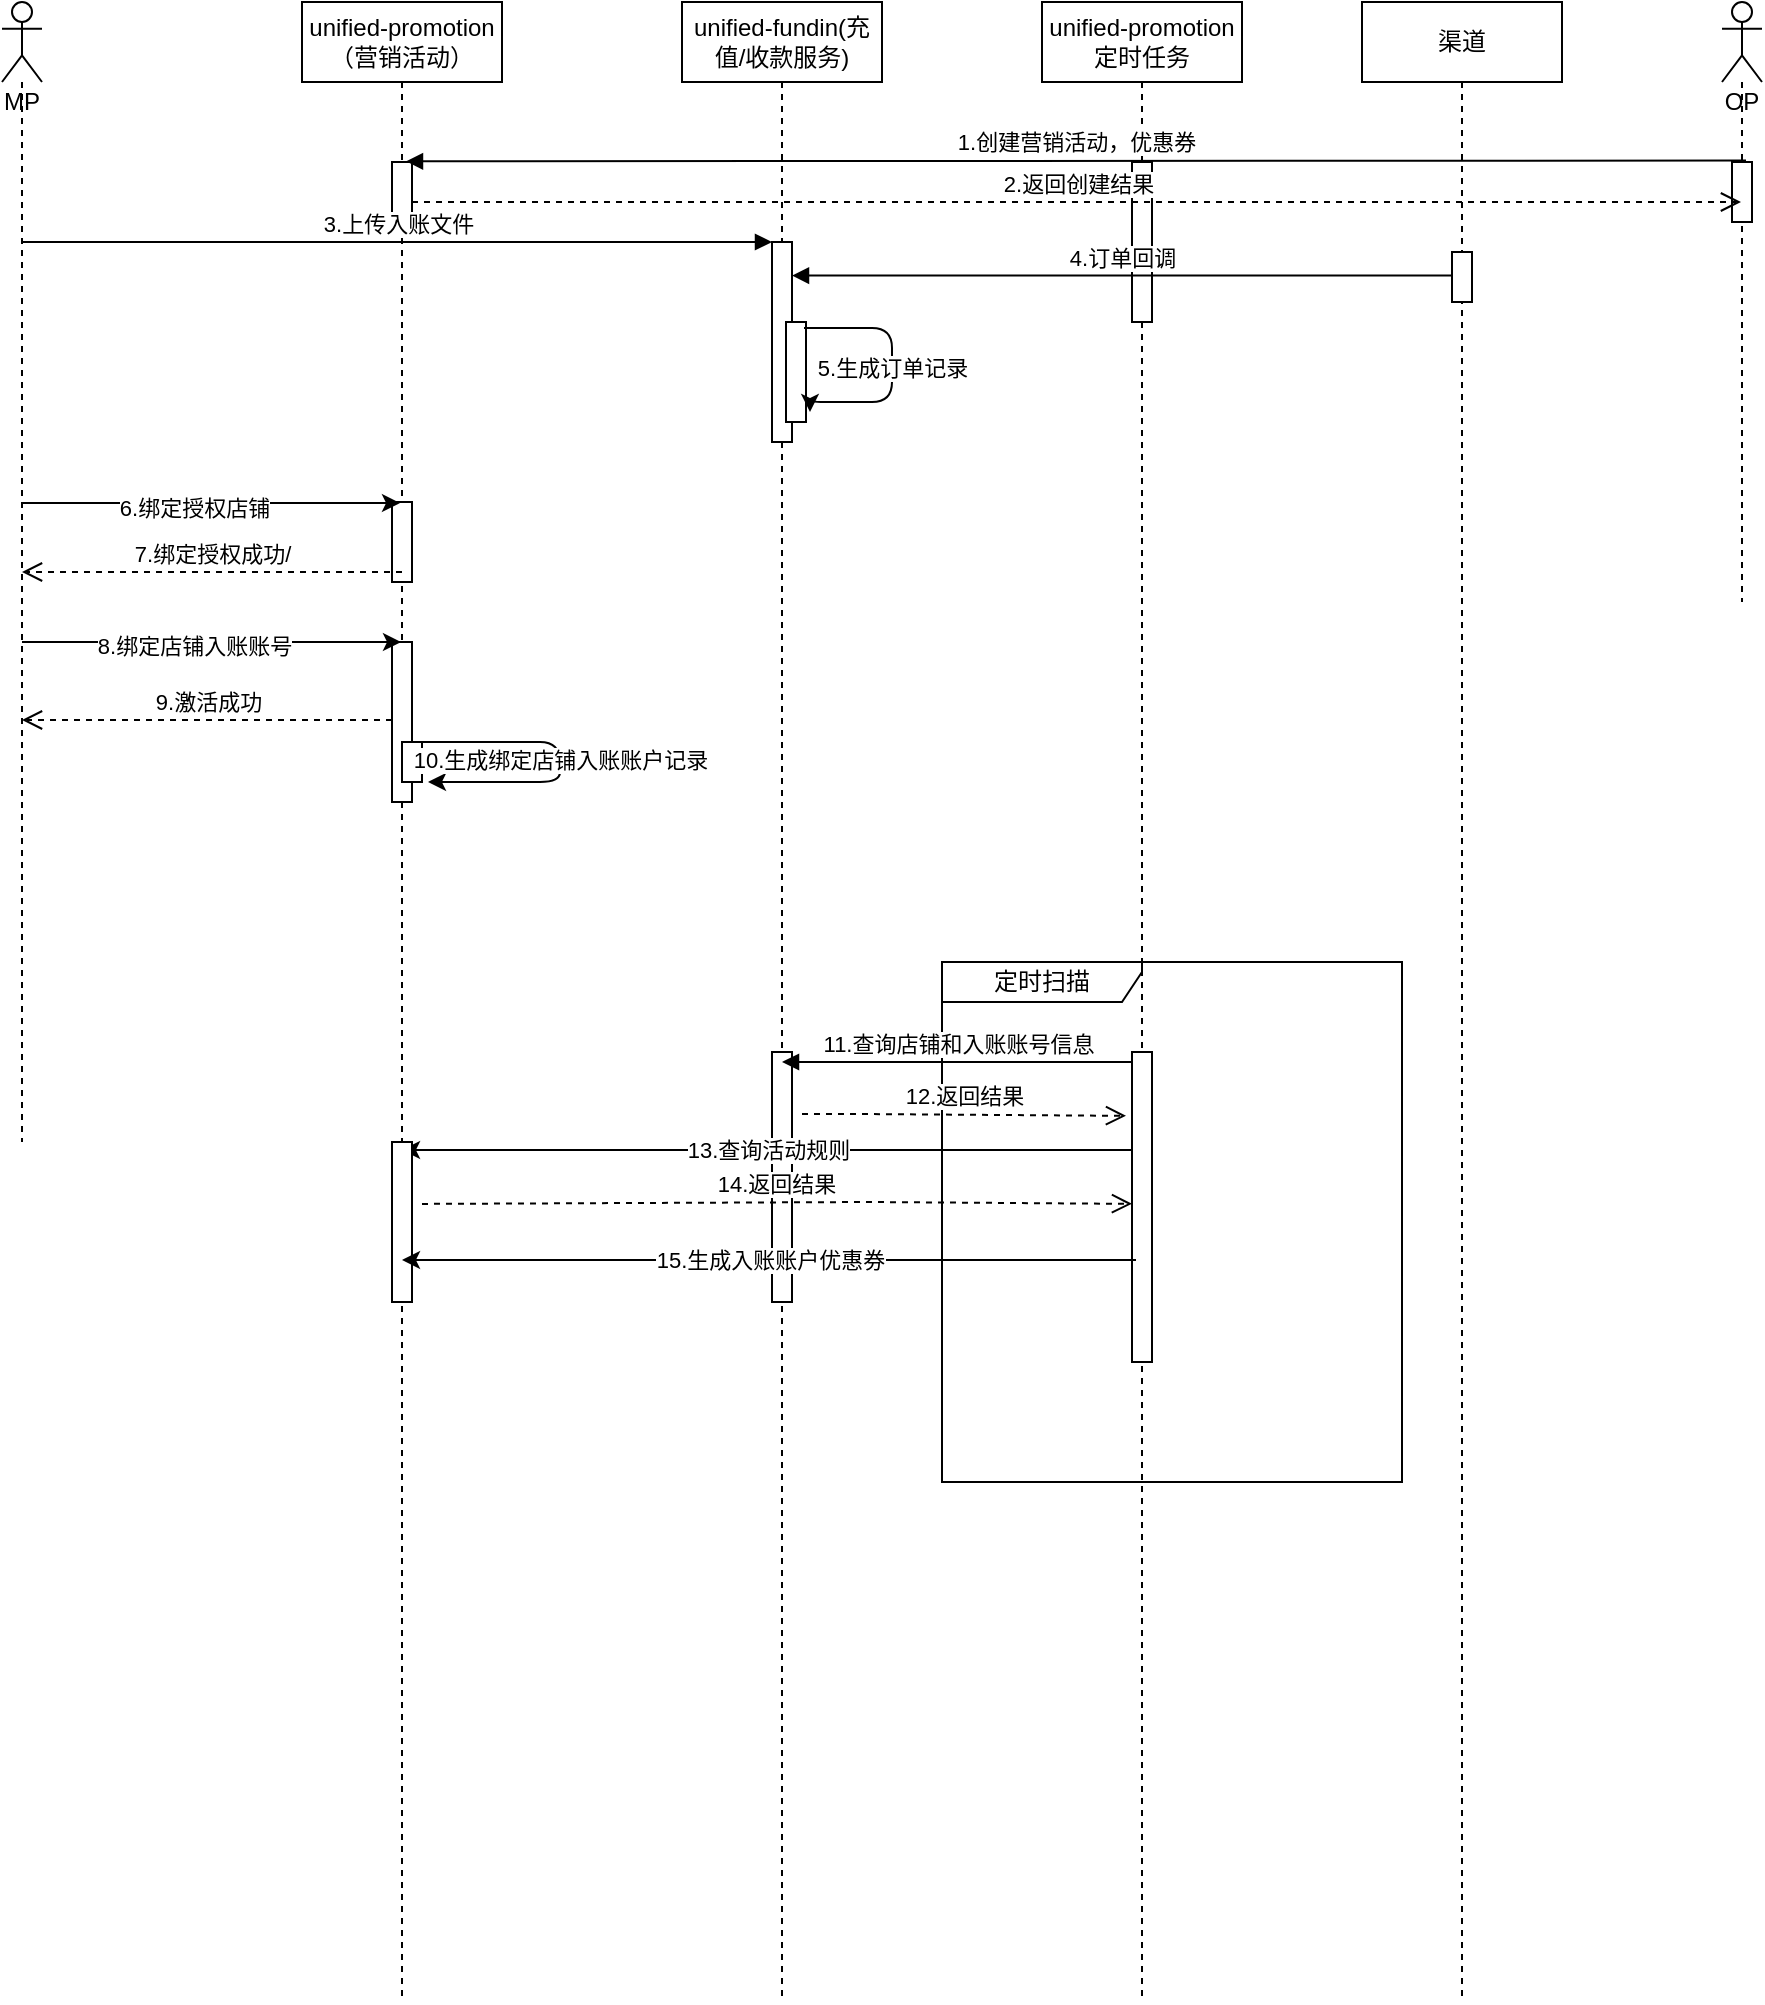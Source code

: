 <mxfile version="14.6.13" type="github">
  <diagram id="oK-42H29SPuLibGA3FoY" name="Page-1">
    <mxGraphModel dx="1422" dy="738" grid="1" gridSize="10" guides="1" tooltips="1" connect="1" arrows="1" fold="1" page="1" pageScale="1" pageWidth="827" pageHeight="1169" math="0" shadow="0">
      <root>
        <mxCell id="0" />
        <mxCell id="1" parent="0" />
        <mxCell id="FJxAa9fHk7rGvwItD7O2-1" value="MP" style="shape=umlLifeline;participant=umlActor;perimeter=lifelinePerimeter;whiteSpace=wrap;html=1;container=1;collapsible=0;recursiveResize=0;verticalAlign=top;spacingTop=36;outlineConnect=0;" vertex="1" parent="1">
          <mxGeometry x="90" y="120" width="20" height="570" as="geometry" />
        </mxCell>
        <mxCell id="FJxAa9fHk7rGvwItD7O2-2" value="unified-promotion（营销活动）" style="shape=umlLifeline;perimeter=lifelinePerimeter;whiteSpace=wrap;html=1;container=1;collapsible=0;recursiveResize=0;outlineConnect=0;" vertex="1" parent="1">
          <mxGeometry x="240" y="120" width="100" height="1000" as="geometry" />
        </mxCell>
        <mxCell id="FJxAa9fHk7rGvwItD7O2-6" value="" style="html=1;points=[];perimeter=orthogonalPerimeter;" vertex="1" parent="FJxAa9fHk7rGvwItD7O2-2">
          <mxGeometry x="45" y="80" width="10" height="30" as="geometry" />
        </mxCell>
        <mxCell id="FJxAa9fHk7rGvwItD7O2-3" value="unified-fundin(充值/收款服务)" style="shape=umlLifeline;perimeter=lifelinePerimeter;whiteSpace=wrap;html=1;container=1;collapsible=0;recursiveResize=0;outlineConnect=0;" vertex="1" parent="1">
          <mxGeometry x="430" y="120" width="100" height="1000" as="geometry" />
        </mxCell>
        <mxCell id="FJxAa9fHk7rGvwItD7O2-4" value="unified-promotion定时任务" style="shape=umlLifeline;perimeter=lifelinePerimeter;whiteSpace=wrap;html=1;container=1;collapsible=0;recursiveResize=0;outlineConnect=0;" vertex="1" parent="1">
          <mxGeometry x="610" y="120" width="100" height="1000" as="geometry" />
        </mxCell>
        <mxCell id="FJxAa9fHk7rGvwItD7O2-10" value="" style="html=1;points=[];perimeter=orthogonalPerimeter;" vertex="1" parent="1">
          <mxGeometry x="655" y="200" width="10" height="80" as="geometry" />
        </mxCell>
        <mxCell id="FJxAa9fHk7rGvwItD7O2-11" value="" style="html=1;points=[];perimeter=orthogonalPerimeter;" vertex="1" parent="1">
          <mxGeometry x="475" y="645" width="10" height="125" as="geometry" />
        </mxCell>
        <mxCell id="FJxAa9fHk7rGvwItD7O2-13" value="OP" style="shape=umlLifeline;participant=umlActor;perimeter=lifelinePerimeter;whiteSpace=wrap;html=1;container=1;collapsible=0;recursiveResize=0;verticalAlign=top;spacingTop=36;outlineConnect=0;" vertex="1" parent="1">
          <mxGeometry x="950" y="120" width="20" height="300" as="geometry" />
        </mxCell>
        <mxCell id="FJxAa9fHk7rGvwItD7O2-14" value="1.创建营销活动，优惠券" style="html=1;verticalAlign=bottom;endArrow=block;exitX=0.7;exitY=-0.025;exitDx=0;exitDy=0;exitPerimeter=0;entryX=0.7;entryY=-0.012;entryDx=0;entryDy=0;entryPerimeter=0;" edge="1" parent="1" source="FJxAa9fHk7rGvwItD7O2-15" target="FJxAa9fHk7rGvwItD7O2-6">
          <mxGeometry width="80" relative="1" as="geometry">
            <mxPoint x="780" y="200" as="sourcePoint" />
            <mxPoint x="790" y="240" as="targetPoint" />
          </mxGeometry>
        </mxCell>
        <mxCell id="FJxAa9fHk7rGvwItD7O2-15" value="" style="html=1;points=[];perimeter=orthogonalPerimeter;" vertex="1" parent="1">
          <mxGeometry x="955" y="200" width="10" height="30" as="geometry" />
        </mxCell>
        <mxCell id="FJxAa9fHk7rGvwItD7O2-16" value="2.返回创建结果" style="html=1;verticalAlign=bottom;endArrow=open;dashed=1;endSize=8;" edge="1" parent="1" source="FJxAa9fHk7rGvwItD7O2-6" target="FJxAa9fHk7rGvwItD7O2-13">
          <mxGeometry relative="1" as="geometry">
            <mxPoint x="430" y="250" as="sourcePoint" />
            <mxPoint x="350" y="250" as="targetPoint" />
            <Array as="points">
              <mxPoint x="510" y="220" />
            </Array>
          </mxGeometry>
        </mxCell>
        <mxCell id="FJxAa9fHk7rGvwItD7O2-18" value="3.上传入账文件" style="html=1;verticalAlign=bottom;endArrow=block;" edge="1" parent="1" source="FJxAa9fHk7rGvwItD7O2-1" target="FJxAa9fHk7rGvwItD7O2-17">
          <mxGeometry width="80" relative="1" as="geometry">
            <mxPoint x="150" y="250" as="sourcePoint" />
            <mxPoint x="230" y="250" as="targetPoint" />
            <Array as="points">
              <mxPoint x="220" y="240" />
            </Array>
          </mxGeometry>
        </mxCell>
        <mxCell id="FJxAa9fHk7rGvwItD7O2-19" value="渠道" style="shape=umlLifeline;perimeter=lifelinePerimeter;whiteSpace=wrap;html=1;container=1;collapsible=0;recursiveResize=0;outlineConnect=0;" vertex="1" parent="1">
          <mxGeometry x="770" y="120" width="100" height="1000" as="geometry" />
        </mxCell>
        <mxCell id="FJxAa9fHk7rGvwItD7O2-22" value="" style="html=1;points=[];perimeter=orthogonalPerimeter;" vertex="1" parent="1">
          <mxGeometry x="815" y="245" width="10" height="25" as="geometry" />
        </mxCell>
        <mxCell id="FJxAa9fHk7rGvwItD7O2-23" value="4.订单回调" style="html=1;verticalAlign=bottom;endArrow=block;entryX=1;entryY=0.338;entryDx=0;entryDy=0;entryPerimeter=0;" edge="1" parent="1">
          <mxGeometry width="80" relative="1" as="geometry">
            <mxPoint x="815" y="256.8" as="sourcePoint" />
            <mxPoint x="485" y="256.8" as="targetPoint" />
          </mxGeometry>
        </mxCell>
        <mxCell id="FJxAa9fHk7rGvwItD7O2-28" value="" style="html=1;points=[];perimeter=orthogonalPerimeter;" vertex="1" parent="1">
          <mxGeometry x="285" y="370" width="10" height="40" as="geometry" />
        </mxCell>
        <mxCell id="FJxAa9fHk7rGvwItD7O2-17" value="" style="html=1;points=[];perimeter=orthogonalPerimeter;" vertex="1" parent="1">
          <mxGeometry x="475" y="240" width="10" height="100" as="geometry" />
        </mxCell>
        <mxCell id="FJxAa9fHk7rGvwItD7O2-25" value="" style="html=1;points=[];perimeter=orthogonalPerimeter;" vertex="1" parent="1">
          <mxGeometry x="482" y="280" width="10" height="50" as="geometry" />
        </mxCell>
        <mxCell id="FJxAa9fHk7rGvwItD7O2-27" value="5.生成订单记录" style="endArrow=classic;html=1;exitX=0.9;exitY=0.06;exitDx=0;exitDy=0;exitPerimeter=0;edgeStyle=orthogonalEdgeStyle;entryX=1.2;entryY=0.9;entryDx=0;entryDy=0;entryPerimeter=0;" edge="1" parent="1" source="FJxAa9fHk7rGvwItD7O2-25" target="FJxAa9fHk7rGvwItD7O2-25">
          <mxGeometry width="50" height="50" relative="1" as="geometry">
            <mxPoint x="505" y="320" as="sourcePoint" />
            <mxPoint x="499" y="330" as="targetPoint" />
            <Array as="points">
              <mxPoint x="535" y="283" />
              <mxPoint x="535" y="320" />
              <mxPoint x="494" y="320" />
            </Array>
          </mxGeometry>
        </mxCell>
        <mxCell id="FJxAa9fHk7rGvwItD7O2-29" value="" style="html=1;points=[];perimeter=orthogonalPerimeter;" vertex="1" parent="1">
          <mxGeometry x="285" y="440" width="10" height="80" as="geometry" />
        </mxCell>
        <mxCell id="FJxAa9fHk7rGvwItD7O2-30" value="" style="endArrow=classic;html=1;entryX=0.4;entryY=0.013;entryDx=0;entryDy=0;entryPerimeter=0;" edge="1" parent="1" source="FJxAa9fHk7rGvwItD7O2-1" target="FJxAa9fHk7rGvwItD7O2-28">
          <mxGeometry width="50" height="50" relative="1" as="geometry">
            <mxPoint x="140" y="420" as="sourcePoint" />
            <mxPoint x="190" y="370" as="targetPoint" />
          </mxGeometry>
        </mxCell>
        <mxCell id="FJxAa9fHk7rGvwItD7O2-31" value="6.绑定授权店铺" style="edgeLabel;html=1;align=center;verticalAlign=middle;resizable=0;points=[];" vertex="1" connectable="0" parent="FJxAa9fHk7rGvwItD7O2-30">
          <mxGeometry x="-0.108" y="-2" relative="1" as="geometry">
            <mxPoint x="1" as="offset" />
          </mxGeometry>
        </mxCell>
        <mxCell id="FJxAa9fHk7rGvwItD7O2-32" value="7.绑定授权成功/" style="html=1;verticalAlign=bottom;endArrow=open;dashed=1;endSize=8;" edge="1" parent="1" target="FJxAa9fHk7rGvwItD7O2-1">
          <mxGeometry relative="1" as="geometry">
            <mxPoint x="290" y="405" as="sourcePoint" />
            <mxPoint x="944.5" y="404.5" as="targetPoint" />
            <Array as="points">
              <mxPoint x="160" y="405" />
            </Array>
          </mxGeometry>
        </mxCell>
        <mxCell id="FJxAa9fHk7rGvwItD7O2-34" value="" style="endArrow=classic;html=1;entryX=0.4;entryY=0.013;entryDx=0;entryDy=0;entryPerimeter=0;" edge="1" parent="1">
          <mxGeometry width="50" height="50" relative="1" as="geometry">
            <mxPoint x="100" y="440" as="sourcePoint" />
            <mxPoint x="289.5" y="440" as="targetPoint" />
          </mxGeometry>
        </mxCell>
        <mxCell id="FJxAa9fHk7rGvwItD7O2-35" value="8.绑定店铺入账账号" style="edgeLabel;html=1;align=center;verticalAlign=middle;resizable=0;points=[];" vertex="1" connectable="0" parent="FJxAa9fHk7rGvwItD7O2-34">
          <mxGeometry x="-0.108" y="-2" relative="1" as="geometry">
            <mxPoint x="1" as="offset" />
          </mxGeometry>
        </mxCell>
        <mxCell id="FJxAa9fHk7rGvwItD7O2-37" value="9.激活成功" style="html=1;verticalAlign=bottom;endArrow=open;dashed=1;endSize=8;" edge="1" parent="1" source="FJxAa9fHk7rGvwItD7O2-29" target="FJxAa9fHk7rGvwItD7O2-1">
          <mxGeometry relative="1" as="geometry">
            <mxPoint x="300" y="415" as="sourcePoint" />
            <mxPoint x="109.5" y="415" as="targetPoint" />
            <Array as="points">
              <mxPoint x="180" y="479" />
              <mxPoint x="140" y="479" />
            </Array>
          </mxGeometry>
        </mxCell>
        <mxCell id="FJxAa9fHk7rGvwItD7O2-38" value="" style="html=1;points=[];perimeter=orthogonalPerimeter;" vertex="1" parent="1">
          <mxGeometry x="290" y="490" width="10" height="20" as="geometry" />
        </mxCell>
        <mxCell id="FJxAa9fHk7rGvwItD7O2-39" value="10.生成绑定店铺入账账户记录" style="endArrow=classic;html=1;exitX=0.9;exitY=0.06;exitDx=0;exitDy=0;exitPerimeter=0;edgeStyle=orthogonalEdgeStyle;" edge="1" parent="1">
          <mxGeometry width="50" height="50" relative="1" as="geometry">
            <mxPoint x="300" y="490" as="sourcePoint" />
            <mxPoint x="303" y="510" as="targetPoint" />
            <Array as="points">
              <mxPoint x="369" y="490" />
              <mxPoint x="369" y="510" />
            </Array>
          </mxGeometry>
        </mxCell>
        <mxCell id="FJxAa9fHk7rGvwItD7O2-41" value="定时扫描" style="shape=umlFrame;whiteSpace=wrap;html=1;width=100;height=20;" vertex="1" parent="1">
          <mxGeometry x="560" y="600" width="230" height="260" as="geometry" />
        </mxCell>
        <mxCell id="FJxAa9fHk7rGvwItD7O2-50" value="13.查询活动规则" style="edgeStyle=orthogonalEdgeStyle;rounded=0;orthogonalLoop=1;jettySize=auto;html=1;" edge="1" parent="1" source="FJxAa9fHk7rGvwItD7O2-44">
          <mxGeometry relative="1" as="geometry">
            <mxPoint x="290" y="694" as="targetPoint" />
            <Array as="points">
              <mxPoint x="300" y="694" />
              <mxPoint x="300" y="694" />
            </Array>
          </mxGeometry>
        </mxCell>
        <mxCell id="FJxAa9fHk7rGvwItD7O2-44" value="" style="html=1;points=[];perimeter=orthogonalPerimeter;" vertex="1" parent="1">
          <mxGeometry x="655" y="645" width="10" height="155" as="geometry" />
        </mxCell>
        <mxCell id="FJxAa9fHk7rGvwItD7O2-45" value="11.查询店铺和入账账号信息" style="html=1;verticalAlign=bottom;endArrow=block;" edge="1" parent="1">
          <mxGeometry width="80" relative="1" as="geometry">
            <mxPoint x="655" y="650" as="sourcePoint" />
            <mxPoint x="480" y="650" as="targetPoint" />
          </mxGeometry>
        </mxCell>
        <mxCell id="FJxAa9fHk7rGvwItD7O2-49" value="12.返回结果" style="html=1;verticalAlign=bottom;endArrow=open;dashed=1;endSize=8;entryX=-0.3;entryY=0.206;entryDx=0;entryDy=0;entryPerimeter=0;" edge="1" parent="1" target="FJxAa9fHk7rGvwItD7O2-44">
          <mxGeometry relative="1" as="geometry">
            <mxPoint x="490" y="676" as="sourcePoint" />
            <mxPoint x="109.5" y="489" as="targetPoint" />
            <Array as="points">
              <mxPoint x="520" y="676" />
            </Array>
          </mxGeometry>
        </mxCell>
        <mxCell id="FJxAa9fHk7rGvwItD7O2-52" value="" style="html=1;points=[];perimeter=orthogonalPerimeter;" vertex="1" parent="1">
          <mxGeometry x="285" y="690" width="10" height="80" as="geometry" />
        </mxCell>
        <mxCell id="FJxAa9fHk7rGvwItD7O2-53" value="14.返回结果" style="html=1;verticalAlign=bottom;endArrow=open;dashed=1;endSize=8;entryX=-0.3;entryY=0.206;entryDx=0;entryDy=0;entryPerimeter=0;exitX=1.5;exitY=0.387;exitDx=0;exitDy=0;exitPerimeter=0;" edge="1" parent="1" source="FJxAa9fHk7rGvwItD7O2-52">
          <mxGeometry relative="1" as="geometry">
            <mxPoint x="493" y="720" as="sourcePoint" />
            <mxPoint x="655" y="720.93" as="targetPoint" />
            <Array as="points">
              <mxPoint x="523" y="720" />
            </Array>
          </mxGeometry>
        </mxCell>
        <mxCell id="FJxAa9fHk7rGvwItD7O2-54" value="15.生成入账账户优惠券" style="edgeStyle=orthogonalEdgeStyle;rounded=0;orthogonalLoop=1;jettySize=auto;html=1;exitX=0.2;exitY=0.671;exitDx=0;exitDy=0;exitPerimeter=0;" edge="1" parent="1" source="FJxAa9fHk7rGvwItD7O2-44">
          <mxGeometry relative="1" as="geometry">
            <mxPoint x="650" y="750" as="sourcePoint" />
            <mxPoint x="290" y="749" as="targetPoint" />
            <Array as="points">
              <mxPoint x="298" y="749" />
            </Array>
          </mxGeometry>
        </mxCell>
      </root>
    </mxGraphModel>
  </diagram>
</mxfile>
